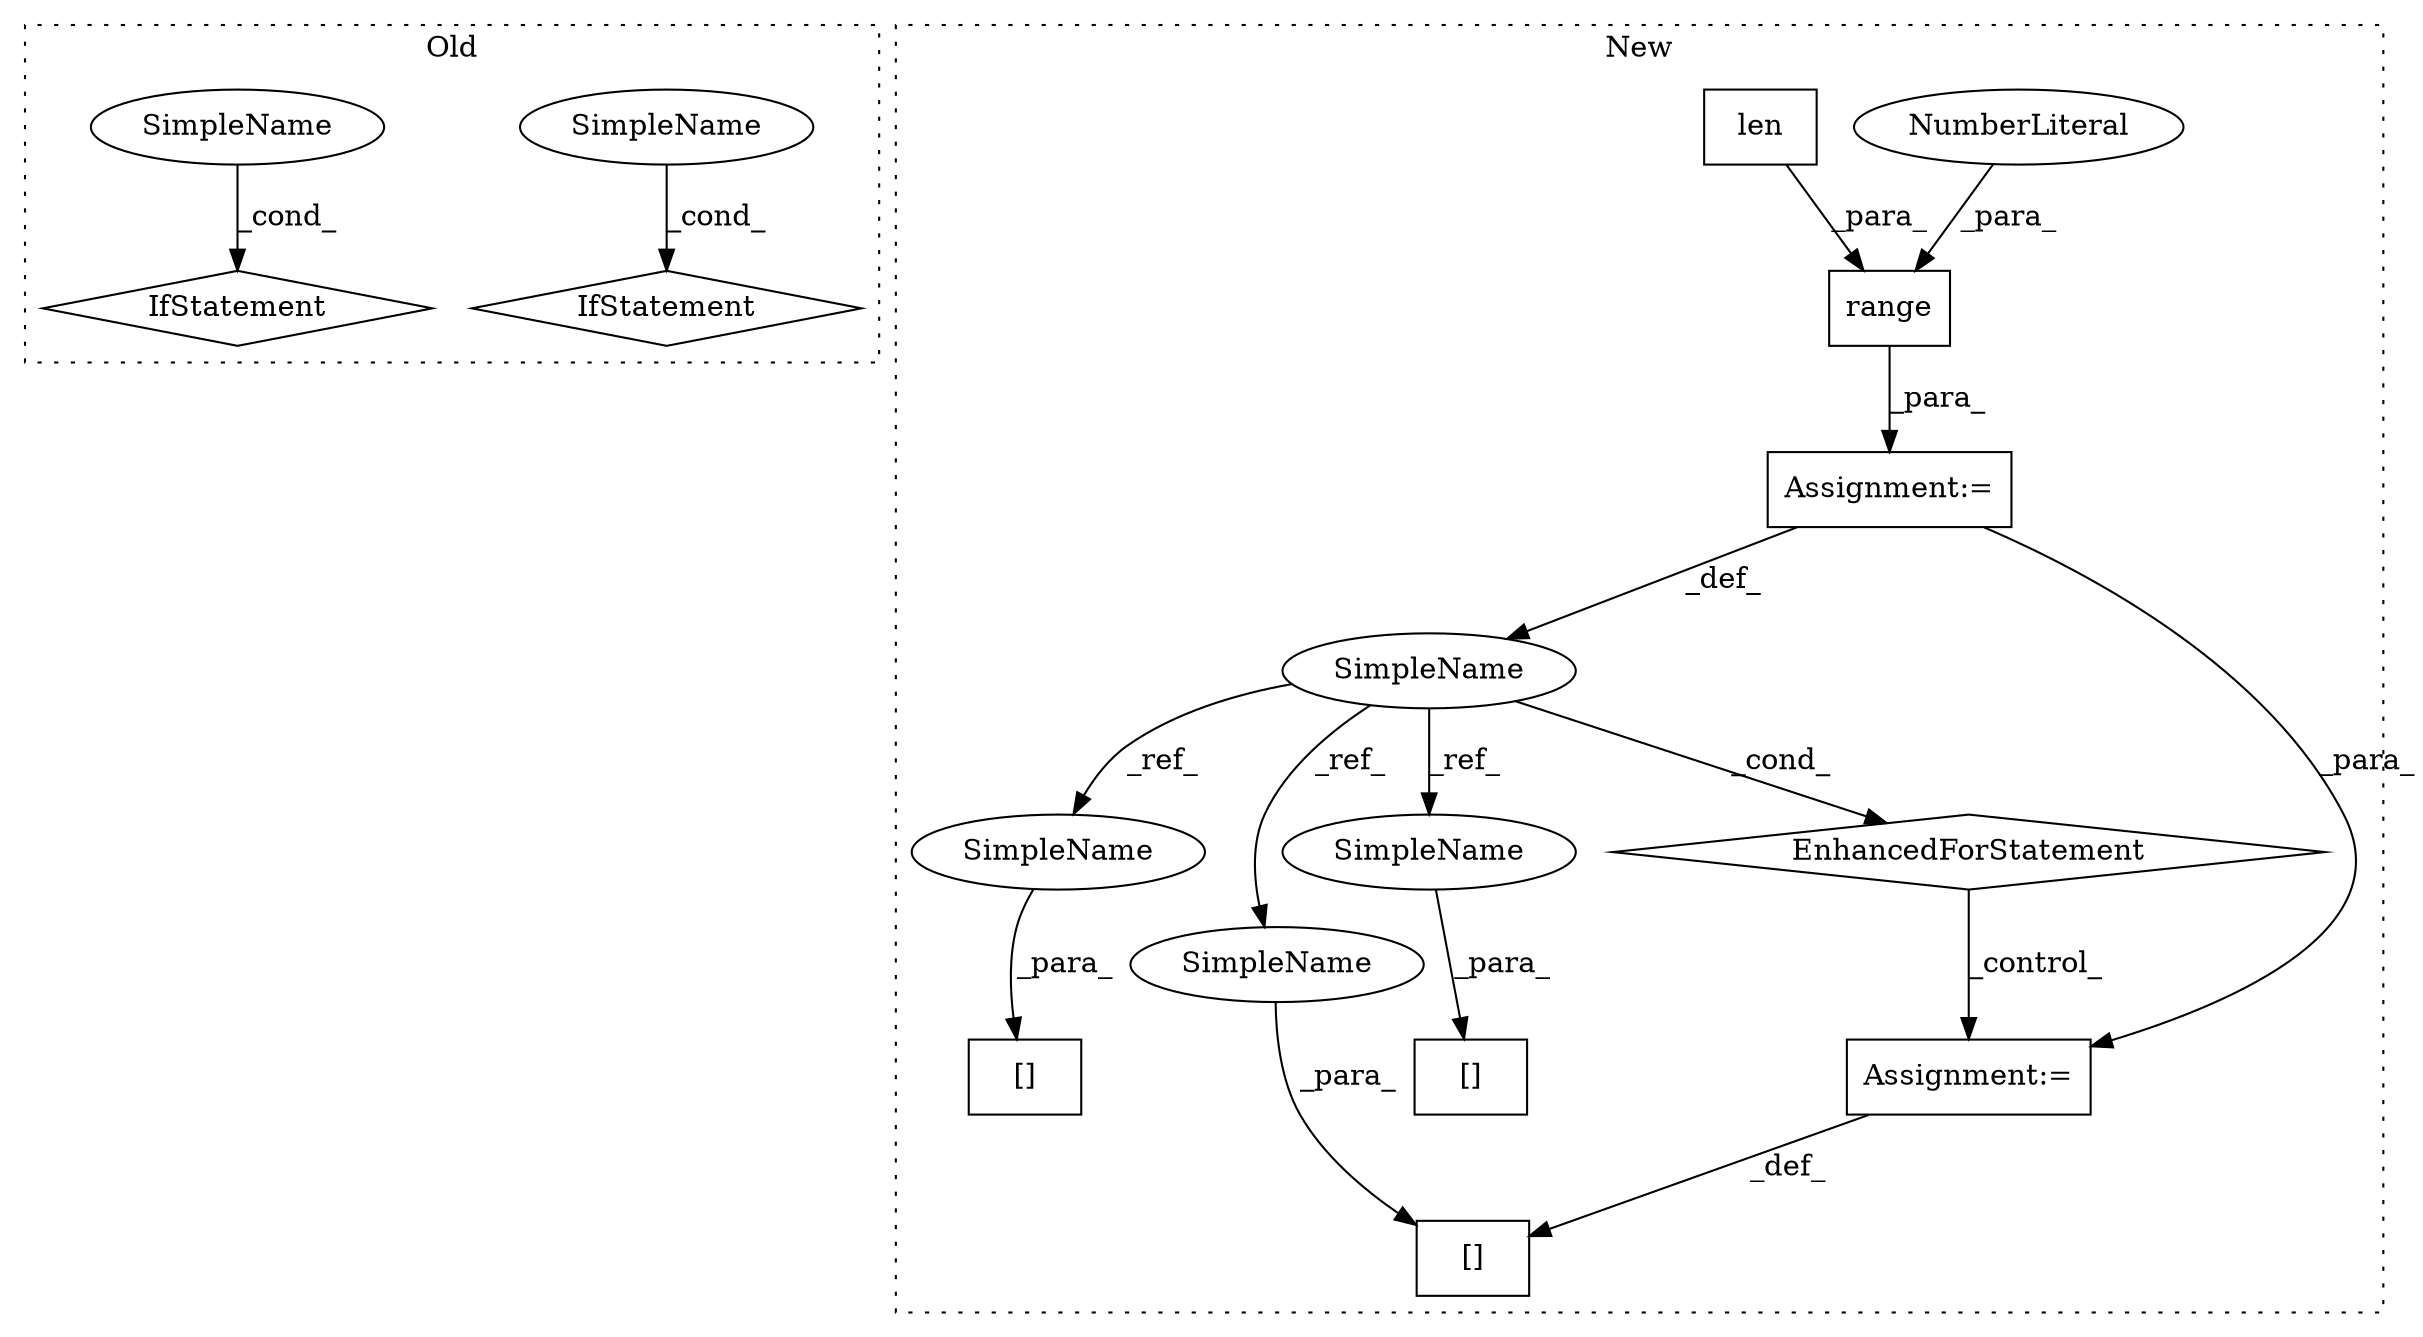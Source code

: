 digraph G {
subgraph cluster0 {
1 [label="IfStatement" a="25" s="2173" l="32" shape="diamond"];
12 [label="IfStatement" a="25" s="2759" l="31" shape="diamond"];
13 [label="SimpleName" a="42" s="2785" l="5" shape="ellipse"];
14 [label="SimpleName" a="42" s="2200" l="5" shape="ellipse"];
label = "Old";
style="dotted";
}
subgraph cluster1 {
2 [label="range" a="32" s="3037,3065" l="6,1" shape="box"];
3 [label="Assignment:=" a="7" s="2972,3066" l="57,2" shape="box"];
4 [label="EnhancedForStatement" a="70" s="2972,3066" l="57,2" shape="diamond"];
5 [label="[]" a="2" s="3082,3099" l="16,1" shape="box"];
6 [label="SimpleName" a="42" s="3033" l="1" shape="ellipse"];
7 [label="Assignment:=" a="7" s="3187" l="1" shape="box"];
8 [label="[]" a="2" s="3189,3206" l="16,1" shape="box"];
9 [label="NumberLiteral" a="34" s="3043" l="1" shape="ellipse"];
10 [label="len" a="32" s="3045,3064" l="4,1" shape="box"];
11 [label="[]" a="2" s="3169,3186" l="16,1" shape="box"];
15 [label="SimpleName" a="42" s="3098" l="1" shape="ellipse"];
16 [label="SimpleName" a="42" s="3185" l="1" shape="ellipse"];
17 [label="SimpleName" a="42" s="3205" l="1" shape="ellipse"];
label = "New";
style="dotted";
}
2 -> 3 [label="_para_"];
3 -> 7 [label="_para_"];
3 -> 6 [label="_def_"];
4 -> 7 [label="_control_"];
6 -> 15 [label="_ref_"];
6 -> 17 [label="_ref_"];
6 -> 16 [label="_ref_"];
6 -> 4 [label="_cond_"];
7 -> 11 [label="_def_"];
9 -> 2 [label="_para_"];
10 -> 2 [label="_para_"];
13 -> 12 [label="_cond_"];
14 -> 1 [label="_cond_"];
15 -> 5 [label="_para_"];
16 -> 11 [label="_para_"];
17 -> 8 [label="_para_"];
}